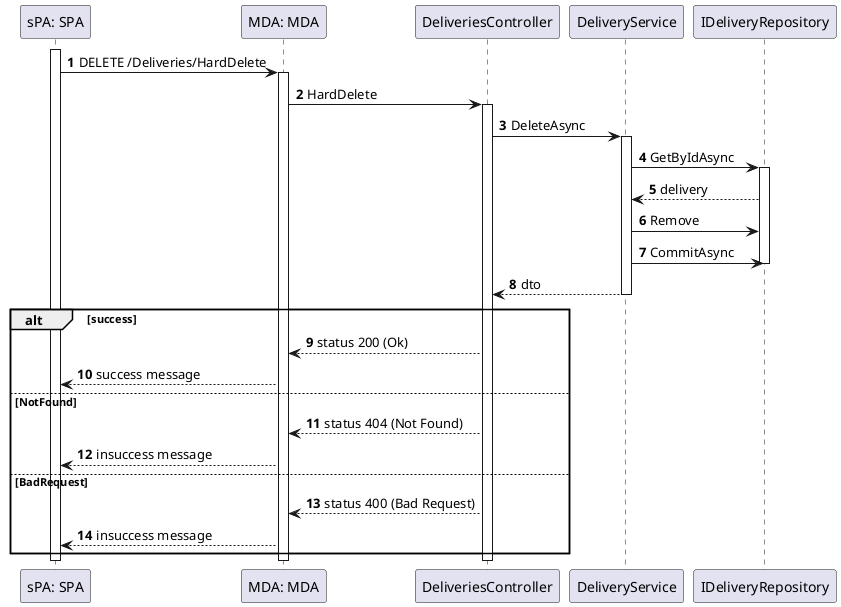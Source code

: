 @startuml
'https://plantuml.com/sequence-diagram

autonumber
participant "sPA: SPA" as sPA
participant "MDA: MDA" as MDA 
participant "DeliveriesController" as controller
participant "DeliveryService" as service
participant "IDeliveryRepository" as repository




activate sPA
sPA -> MDA : DELETE /Deliveries/HardDelete

activate MDA

MDA -> controller :  HardDelete

activate controller

controller-> service : DeleteAsync

activate service

service -> repository : GetByIdAsync
activate repository

repository --> service : delivery


service -> repository : Remove

service -> repository : CommitAsync

deactivate repository

service --> controller : dto
deactivate service

alt success
controller --> MDA : status 200 (Ok)

MDA --> sPA : success message
else NotFound
controller --> MDA : status 404 (Not Found)

MDA --> sPA : insuccess message
else BadRequest
controller --> MDA : status 400 (Bad Request)

MDA --> sPA : insuccess message
end
deactivate controller

deactivate MDA


deactivate sPA



@enduml